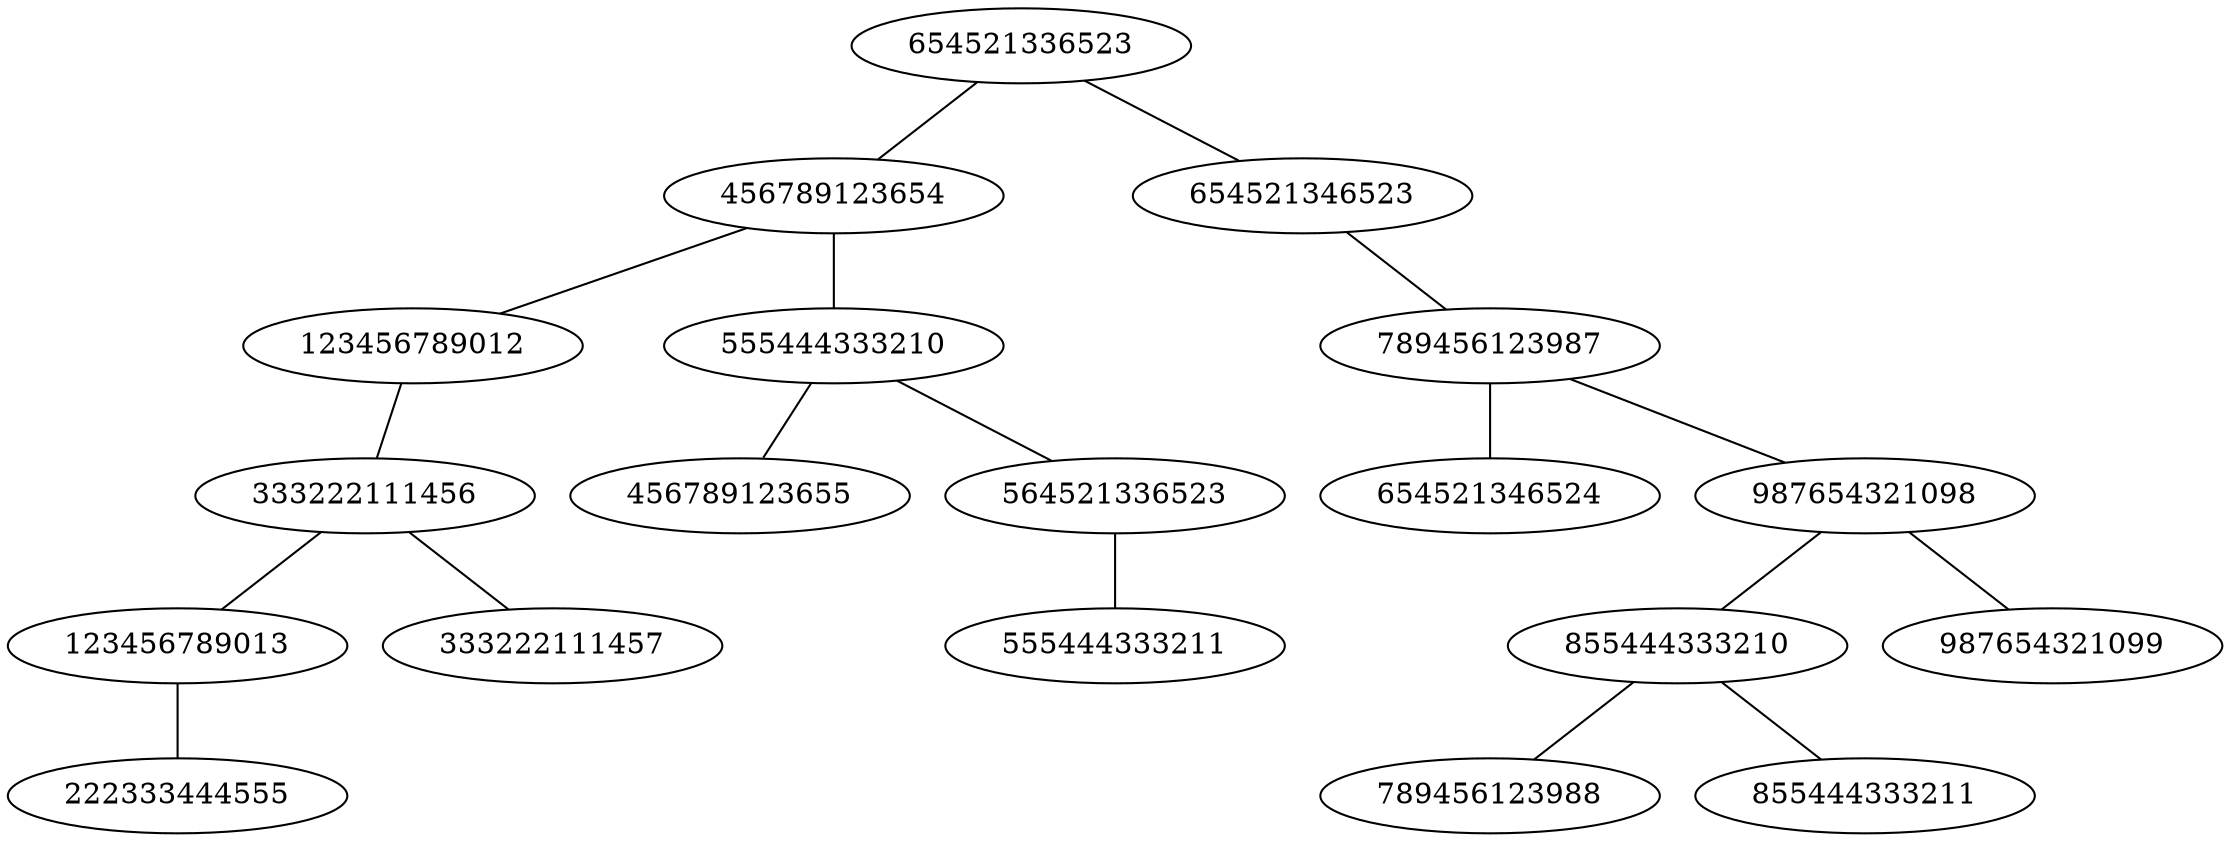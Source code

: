 graph BTree {
654521336523 [label="654521336523"];
654521336523 -- 456789123654;
456789123654 [label="456789123654"];
456789123654 -- 123456789012;
123456789012 [label="123456789012"];
123456789012 -- 333222111456;
333222111456 [label="333222111456"];
333222111456 -- 123456789013;
123456789013 [label="123456789013"];
123456789013 -- 222333444555;
222333444555 [label="222333444555"];
333222111456 -- 333222111457;
333222111457 [label="333222111457"];
456789123654 -- 555444333210;
555444333210 [label="555444333210"];
555444333210 -- 456789123655;
456789123655 [label="456789123655"];
555444333210 -- 564521336523;
564521336523 [label="564521336523"];
564521336523 -- 555444333211;
555444333211 [label="555444333211"];
654521336523 -- 654521346523;
654521346523 [label="654521346523"];
654521346523 -- 789456123987;
789456123987 [label="789456123987"];
789456123987 -- 654521346524;
654521346524 [label="654521346524"];
789456123987 -- 987654321098;
987654321098 [label="987654321098"];
987654321098 -- 855444333210;
855444333210 [label="855444333210"];
855444333210 -- 789456123988;
789456123988 [label="789456123988"];
855444333210 -- 855444333211;
855444333211 [label="855444333211"];
987654321098 -- 987654321099;
987654321099 [label="987654321099"];
}

